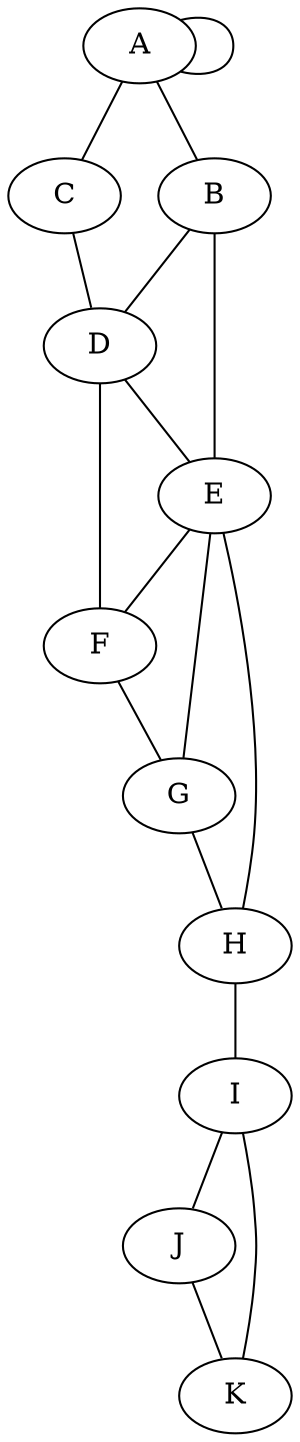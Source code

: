 // A network
graph {
	1 [label=A]
	2 [label=B]
	3 [label=C]
	4 [label=D]
	5 [label=E]
	6 [label=F]
	7 [label=G]
	8 [label=H]
	9 [label=I]
	10 [label=J]
	11 [label=K]
	1 -- 1
	1 -- 2
	1 -- 3
	2 -- 4
	2 -- 5
	3 -- 4
	4 -- 5
	4 -- 6
	5 -- 6
	5 -- 7
	5 -- 8
	6 -- 7
	7 -- 8
	8 -- 9
	9 -- 10
	9 -- 11
	10 -- 11
}
